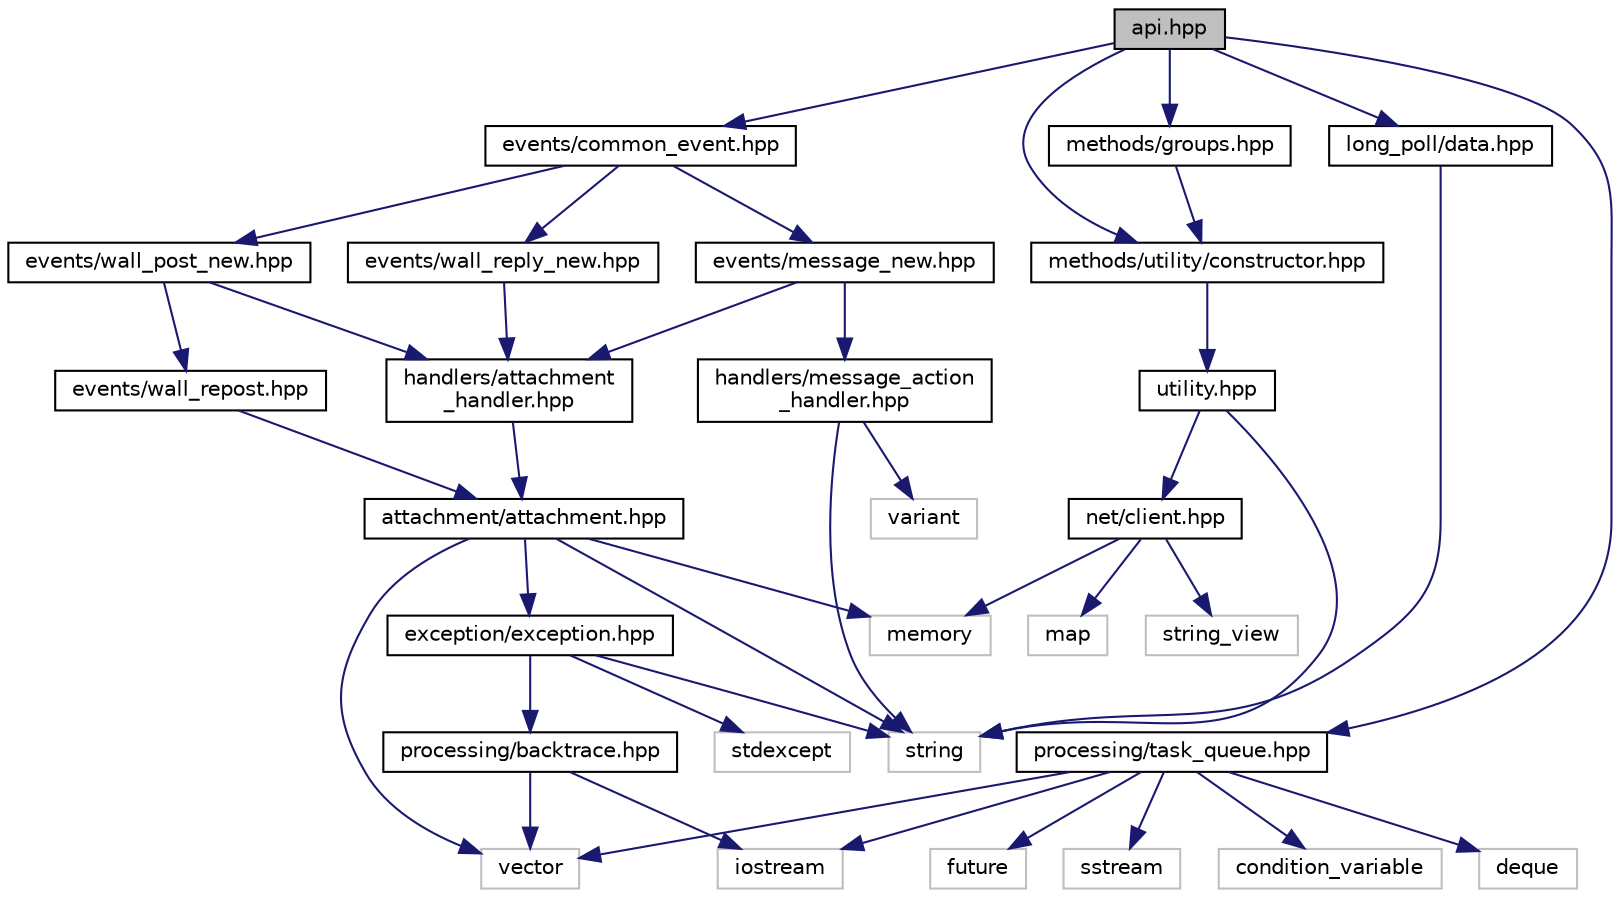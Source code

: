 digraph "api.hpp"
{
 // LATEX_PDF_SIZE
  edge [fontname="Helvetica",fontsize="10",labelfontname="Helvetica",labelfontsize="10"];
  node [fontname="Helvetica",fontsize="10",shape=record];
  Node1 [label="api.hpp",height=0.2,width=0.4,color="black", fillcolor="grey75", style="filled", fontcolor="black",tooltip=" "];
  Node1 -> Node2 [color="midnightblue",fontsize="10",style="solid",fontname="Helvetica"];
  Node2 [label="events/common_event.hpp",height=0.2,width=0.4,color="black", fillcolor="white", style="filled",URL="$common__event_8hpp.html",tooltip=" "];
  Node2 -> Node3 [color="midnightblue",fontsize="10",style="solid",fontname="Helvetica"];
  Node3 [label="events/message_new.hpp",height=0.2,width=0.4,color="black", fillcolor="white", style="filled",URL="$message__new_8hpp.html",tooltip=" "];
  Node3 -> Node4 [color="midnightblue",fontsize="10",style="solid",fontname="Helvetica"];
  Node4 [label="handlers/attachment\l_handler.hpp",height=0.2,width=0.4,color="black", fillcolor="white", style="filled",URL="$attachment__handler_8hpp.html",tooltip=" "];
  Node4 -> Node5 [color="midnightblue",fontsize="10",style="solid",fontname="Helvetica"];
  Node5 [label="attachment/attachment.hpp",height=0.2,width=0.4,color="black", fillcolor="white", style="filled",URL="$attachment_8hpp.html",tooltip=" "];
  Node5 -> Node6 [color="midnightblue",fontsize="10",style="solid",fontname="Helvetica"];
  Node6 [label="memory",height=0.2,width=0.4,color="grey75", fillcolor="white", style="filled",tooltip=" "];
  Node5 -> Node7 [color="midnightblue",fontsize="10",style="solid",fontname="Helvetica"];
  Node7 [label="string",height=0.2,width=0.4,color="grey75", fillcolor="white", style="filled",tooltip=" "];
  Node5 -> Node8 [color="midnightblue",fontsize="10",style="solid",fontname="Helvetica"];
  Node8 [label="vector",height=0.2,width=0.4,color="grey75", fillcolor="white", style="filled",tooltip=" "];
  Node5 -> Node9 [color="midnightblue",fontsize="10",style="solid",fontname="Helvetica"];
  Node9 [label="exception/exception.hpp",height=0.2,width=0.4,color="black", fillcolor="white", style="filled",URL="$exception_8hpp.html",tooltip=" "];
  Node9 -> Node10 [color="midnightblue",fontsize="10",style="solid",fontname="Helvetica"];
  Node10 [label="processing/backtrace.hpp",height=0.2,width=0.4,color="black", fillcolor="white", style="filled",URL="$backtrace_8hpp.html",tooltip=" "];
  Node10 -> Node11 [color="midnightblue",fontsize="10",style="solid",fontname="Helvetica"];
  Node11 [label="iostream",height=0.2,width=0.4,color="grey75", fillcolor="white", style="filled",tooltip=" "];
  Node10 -> Node8 [color="midnightblue",fontsize="10",style="solid",fontname="Helvetica"];
  Node9 -> Node12 [color="midnightblue",fontsize="10",style="solid",fontname="Helvetica"];
  Node12 [label="stdexcept",height=0.2,width=0.4,color="grey75", fillcolor="white", style="filled",tooltip=" "];
  Node9 -> Node7 [color="midnightblue",fontsize="10",style="solid",fontname="Helvetica"];
  Node3 -> Node13 [color="midnightblue",fontsize="10",style="solid",fontname="Helvetica"];
  Node13 [label="handlers/message_action\l_handler.hpp",height=0.2,width=0.4,color="black", fillcolor="white", style="filled",URL="$message__action__handler_8hpp.html",tooltip=" "];
  Node13 -> Node7 [color="midnightblue",fontsize="10",style="solid",fontname="Helvetica"];
  Node13 -> Node14 [color="midnightblue",fontsize="10",style="solid",fontname="Helvetica"];
  Node14 [label="variant",height=0.2,width=0.4,color="grey75", fillcolor="white", style="filled",tooltip=" "];
  Node2 -> Node15 [color="midnightblue",fontsize="10",style="solid",fontname="Helvetica"];
  Node15 [label="events/wall_post_new.hpp",height=0.2,width=0.4,color="black", fillcolor="white", style="filled",URL="$wall__post__new_8hpp.html",tooltip=" "];
  Node15 -> Node4 [color="midnightblue",fontsize="10",style="solid",fontname="Helvetica"];
  Node15 -> Node16 [color="midnightblue",fontsize="10",style="solid",fontname="Helvetica"];
  Node16 [label="events/wall_repost.hpp",height=0.2,width=0.4,color="black", fillcolor="white", style="filled",URL="$wall__repost_8hpp.html",tooltip=" "];
  Node16 -> Node5 [color="midnightblue",fontsize="10",style="solid",fontname="Helvetica"];
  Node2 -> Node17 [color="midnightblue",fontsize="10",style="solid",fontname="Helvetica"];
  Node17 [label="events/wall_reply_new.hpp",height=0.2,width=0.4,color="black", fillcolor="white", style="filled",URL="$wall__reply__new_8hpp.html",tooltip=" "];
  Node17 -> Node4 [color="midnightblue",fontsize="10",style="solid",fontname="Helvetica"];
  Node1 -> Node18 [color="midnightblue",fontsize="10",style="solid",fontname="Helvetica"];
  Node18 [label="long_poll/data.hpp",height=0.2,width=0.4,color="black", fillcolor="white", style="filled",URL="$data_8hpp.html",tooltip=" "];
  Node18 -> Node7 [color="midnightblue",fontsize="10",style="solid",fontname="Helvetica"];
  Node1 -> Node19 [color="midnightblue",fontsize="10",style="solid",fontname="Helvetica"];
  Node19 [label="methods/groups.hpp",height=0.2,width=0.4,color="black", fillcolor="white", style="filled",URL="$groups_8hpp.html",tooltip=" "];
  Node19 -> Node20 [color="midnightblue",fontsize="10",style="solid",fontname="Helvetica"];
  Node20 [label="methods/utility/constructor.hpp",height=0.2,width=0.4,color="black", fillcolor="white", style="filled",URL="$constructor_8hpp.html",tooltip=" "];
  Node20 -> Node21 [color="midnightblue",fontsize="10",style="solid",fontname="Helvetica"];
  Node21 [label="utility.hpp",height=0.2,width=0.4,color="black", fillcolor="white", style="filled",URL="$utility_8hpp.html",tooltip=" "];
  Node21 -> Node22 [color="midnightblue",fontsize="10",style="solid",fontname="Helvetica"];
  Node22 [label="net/client.hpp",height=0.2,width=0.4,color="black", fillcolor="white", style="filled",URL="$net_2client_8hpp.html",tooltip=" "];
  Node22 -> Node23 [color="midnightblue",fontsize="10",style="solid",fontname="Helvetica"];
  Node23 [label="map",height=0.2,width=0.4,color="grey75", fillcolor="white", style="filled",tooltip=" "];
  Node22 -> Node6 [color="midnightblue",fontsize="10",style="solid",fontname="Helvetica"];
  Node22 -> Node24 [color="midnightblue",fontsize="10",style="solid",fontname="Helvetica"];
  Node24 [label="string_view",height=0.2,width=0.4,color="grey75", fillcolor="white", style="filled",tooltip=" "];
  Node21 -> Node7 [color="midnightblue",fontsize="10",style="solid",fontname="Helvetica"];
  Node1 -> Node20 [color="midnightblue",fontsize="10",style="solid",fontname="Helvetica"];
  Node1 -> Node25 [color="midnightblue",fontsize="10",style="solid",fontname="Helvetica"];
  Node25 [label="processing/task_queue.hpp",height=0.2,width=0.4,color="black", fillcolor="white", style="filled",URL="$task__queue_8hpp.html",tooltip=" "];
  Node25 -> Node26 [color="midnightblue",fontsize="10",style="solid",fontname="Helvetica"];
  Node26 [label="condition_variable",height=0.2,width=0.4,color="grey75", fillcolor="white", style="filled",tooltip=" "];
  Node25 -> Node27 [color="midnightblue",fontsize="10",style="solid",fontname="Helvetica"];
  Node27 [label="deque",height=0.2,width=0.4,color="grey75", fillcolor="white", style="filled",tooltip=" "];
  Node25 -> Node28 [color="midnightblue",fontsize="10",style="solid",fontname="Helvetica"];
  Node28 [label="future",height=0.2,width=0.4,color="grey75", fillcolor="white", style="filled",tooltip=" "];
  Node25 -> Node11 [color="midnightblue",fontsize="10",style="solid",fontname="Helvetica"];
  Node25 -> Node29 [color="midnightblue",fontsize="10",style="solid",fontname="Helvetica"];
  Node29 [label="sstream",height=0.2,width=0.4,color="grey75", fillcolor="white", style="filled",tooltip=" "];
  Node25 -> Node8 [color="midnightblue",fontsize="10",style="solid",fontname="Helvetica"];
}
